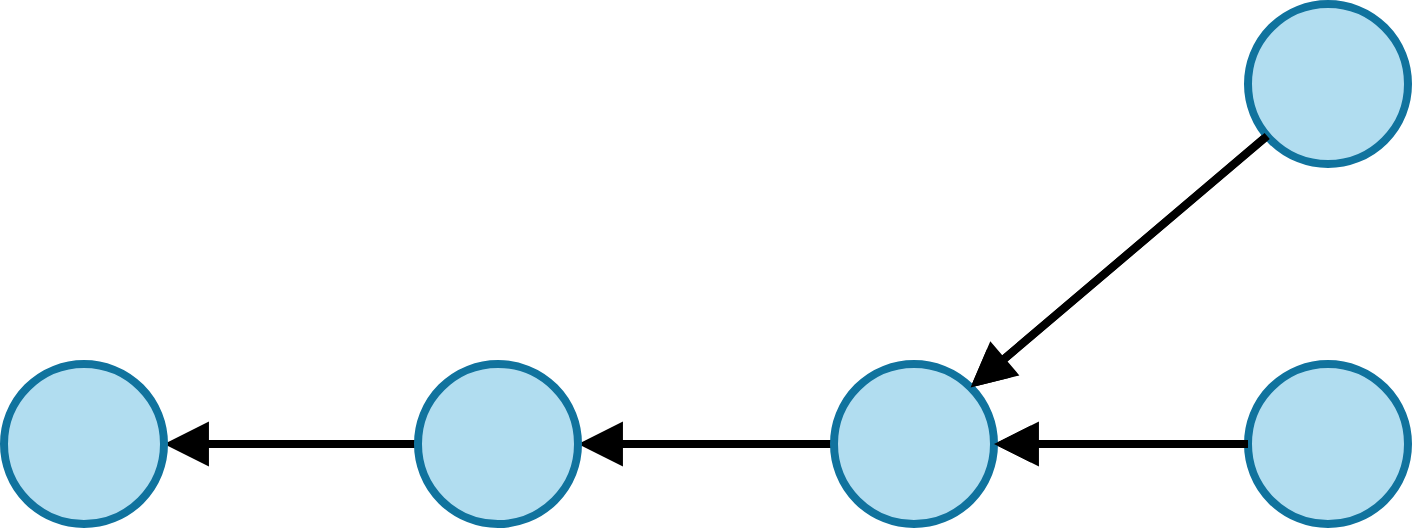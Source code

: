 <mxfile>
    <diagram id="vQ8OvbOSdODA9f_YqamD" name="Page-1">
        <mxGraphModel dx="600" dy="703" grid="1" gridSize="10" guides="1" tooltips="1" connect="1" arrows="1" fold="1" page="1" pageScale="1" pageWidth="850" pageHeight="1100" math="0" shadow="0">
            <root>
                <mxCell id="0"/>
                <mxCell id="1" parent="0"/>
                <mxCell id="8" style="edgeStyle=none;html=1;entryX=1;entryY=0;entryDx=0;entryDy=0;strokeWidth=4;endArrow=block;endFill=1;endSize=8;" parent="1" source="2" target="4" edge="1">
                    <mxGeometry relative="1" as="geometry"/>
                </mxCell>
                <mxCell id="2" value="" style="ellipse;whiteSpace=wrap;html=1;aspect=fixed;fillColor=#b1ddf0;strokeColor=#10739e;strokeWidth=4;" parent="1" vertex="1">
                    <mxGeometry x="910" y="60" width="80" height="80" as="geometry"/>
                </mxCell>
                <mxCell id="9" style="edgeStyle=none;html=1;entryX=1;entryY=0.5;entryDx=0;entryDy=0;strokeWidth=4;endArrow=block;endFill=1;endSize=8;" parent="1" source="3" target="4" edge="1">
                    <mxGeometry relative="1" as="geometry"/>
                </mxCell>
                <mxCell id="3" value="" style="ellipse;whiteSpace=wrap;html=1;aspect=fixed;fillColor=#b1ddf0;strokeColor=#10739e;strokeWidth=4;" parent="1" vertex="1">
                    <mxGeometry x="910" y="240" width="80" height="80" as="geometry"/>
                </mxCell>
                <mxCell id="10" style="edgeStyle=none;html=1;strokeWidth=4;endArrow=block;endFill=1;endSize=12;" parent="1" source="4" target="5" edge="1">
                    <mxGeometry relative="1" as="geometry"/>
                </mxCell>
                <mxCell id="4" value="" style="ellipse;whiteSpace=wrap;html=1;aspect=fixed;fillColor=#b1ddf0;strokeColor=#10739e;strokeWidth=4;" parent="1" vertex="1">
                    <mxGeometry x="703" y="240" width="80" height="80" as="geometry"/>
                </mxCell>
                <mxCell id="11" style="edgeStyle=none;html=1;strokeWidth=4;endArrow=block;endFill=1;rounded=1;endSize=12;" parent="1" source="5" target="6" edge="1">
                    <mxGeometry relative="1" as="geometry"/>
                </mxCell>
                <mxCell id="5" value="" style="ellipse;whiteSpace=wrap;html=1;aspect=fixed;fillColor=#b1ddf0;strokeColor=#10739e;strokeWidth=4;" parent="1" vertex="1">
                    <mxGeometry x="495" y="240" width="80" height="80" as="geometry"/>
                </mxCell>
                <mxCell id="6" value="" style="ellipse;whiteSpace=wrap;html=1;aspect=fixed;fillColor=#b1ddf0;strokeColor=#10739e;strokeWidth=4;" parent="1" vertex="1">
                    <mxGeometry x="288" y="240" width="80" height="80" as="geometry"/>
                </mxCell>
                <mxCell id="14" style="edgeStyle=none;html=1;entryX=1;entryY=0;entryDx=0;entryDy=0;strokeWidth=4;endArrow=block;endFill=1;endSize=12;" edge="1" parent="1">
                    <mxGeometry relative="1" as="geometry">
                        <mxPoint x="919.595" y="125.991" as="sourcePoint"/>
                        <mxPoint x="771.284" y="251.716" as="targetPoint"/>
                    </mxGeometry>
                </mxCell>
                <mxCell id="15" style="edgeStyle=none;html=1;entryX=1;entryY=0.5;entryDx=0;entryDy=0;strokeWidth=4;endArrow=block;endFill=1;endSize=12;" edge="1" parent="1">
                    <mxGeometry relative="1" as="geometry">
                        <mxPoint x="910" y="280.0" as="sourcePoint"/>
                        <mxPoint x="783.0" y="280.0" as="targetPoint"/>
                    </mxGeometry>
                </mxCell>
            </root>
        </mxGraphModel>
    </diagram>
</mxfile>